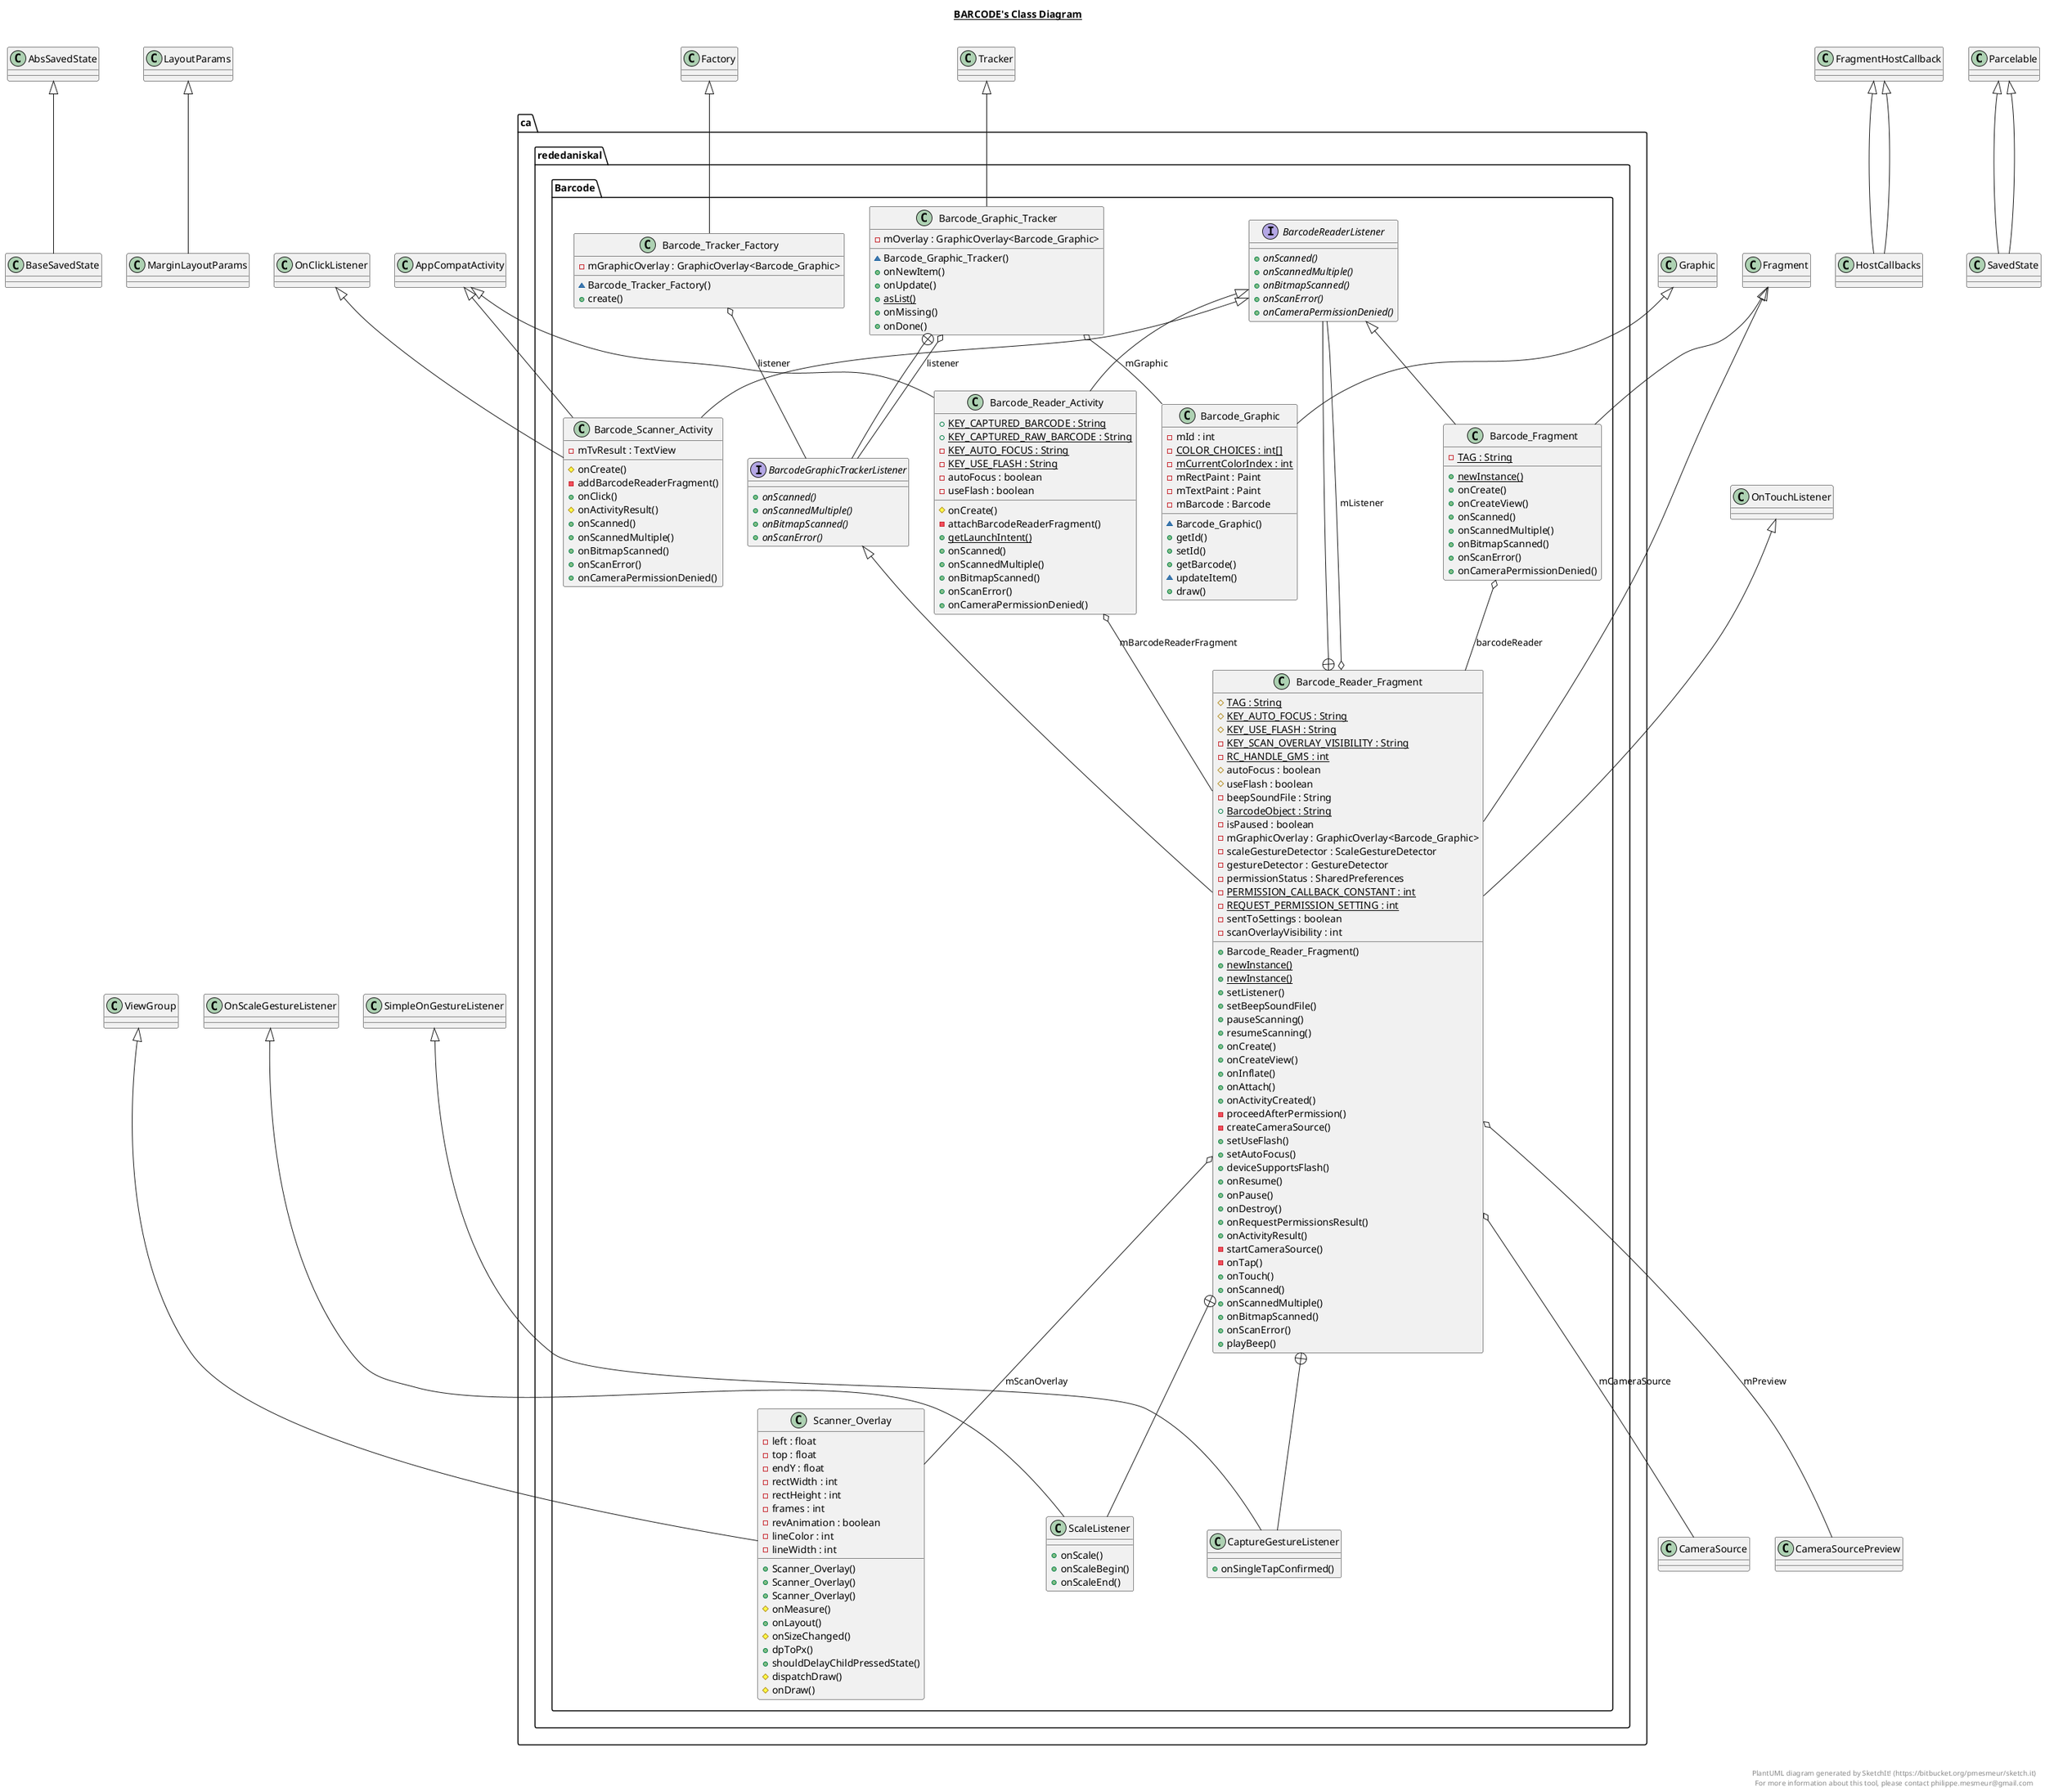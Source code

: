 @startuml

title __BARCODE's Class Diagram__\n

  package ca.rededaniskal {
    package ca.rededaniskal.Barcode {
      class Barcode_Fragment {
          {static} - TAG : String
          {static} + newInstance()
          + onCreate()
          + onCreateView()
          + onScanned()
          + onScannedMultiple()
          + onBitmapScanned()
          + onScanError()
          + onCameraPermissionDenied()
      }
    }
  }
  

  package ca.rededaniskal {
    package ca.rededaniskal.Barcode {
      class Barcode_Graphic {
          - mId : int
          {static} - COLOR_CHOICES : int[]
          {static} - mCurrentColorIndex : int
          - mRectPaint : Paint
          - mTextPaint : Paint
          - mBarcode : Barcode
          ~ Barcode_Graphic()
          + getId()
          + setId()
          + getBarcode()
          ~ updateItem()
          + draw()
      }
    }
  }
  

  package ca.rededaniskal {
    package ca.rededaniskal.Barcode {
      class Barcode_Graphic_Tracker {
          - mOverlay : GraphicOverlay<Barcode_Graphic>
          ~ Barcode_Graphic_Tracker()
          + onNewItem()
          + onUpdate()
          {static} + asList()
          + onMissing()
          + onDone()
      }
    }
  }
  

  package ca.rededaniskal {
    package ca.rededaniskal.Barcode {
      interface BarcodeGraphicTrackerListener {
          {abstract} + onScanned()
          {abstract} + onScannedMultiple()
          {abstract} + onBitmapScanned()
          {abstract} + onScanError()
      }
    }
  }
  

  package ca.rededaniskal {
    package ca.rededaniskal.Barcode {
      class Barcode_Reader_Activity {
          {static} + KEY_CAPTURED_BARCODE : String
          {static} + KEY_CAPTURED_RAW_BARCODE : String
          {static} - KEY_AUTO_FOCUS : String
          {static} - KEY_USE_FLASH : String
          - autoFocus : boolean
          - useFlash : boolean
          # onCreate()
          - attachBarcodeReaderFragment()
          {static} + getLaunchIntent()
          + onScanned()
          + onScannedMultiple()
          + onBitmapScanned()
          + onScanError()
          + onCameraPermissionDenied()
      }
    }
  }
  

  package ca.rededaniskal {
    package ca.rededaniskal.Barcode {
      class Barcode_Reader_Fragment {
          {static} # TAG : String
          {static} # KEY_AUTO_FOCUS : String
          {static} # KEY_USE_FLASH : String
          {static} - KEY_SCAN_OVERLAY_VISIBILITY : String
          {static} - RC_HANDLE_GMS : int
          # autoFocus : boolean
          # useFlash : boolean
          - beepSoundFile : String
          {static} + BarcodeObject : String
          - isPaused : boolean
          - mGraphicOverlay : GraphicOverlay<Barcode_Graphic>
          - scaleGestureDetector : ScaleGestureDetector
          - gestureDetector : GestureDetector
          - permissionStatus : SharedPreferences
          {static} - PERMISSION_CALLBACK_CONSTANT : int
          {static} - REQUEST_PERMISSION_SETTING : int
          - sentToSettings : boolean
          - scanOverlayVisibility : int
          + Barcode_Reader_Fragment()
          {static} + newInstance()
          {static} + newInstance()
          + setListener()
          + setBeepSoundFile()
          + pauseScanning()
          + resumeScanning()
          + onCreate()
          + onCreateView()
          + onInflate()
          + onAttach()
          + onActivityCreated()
          - proceedAfterPermission()
          - createCameraSource()
          + setUseFlash()
          + setAutoFocus()
          + deviceSupportsFlash()
          + onResume()
          + onPause()
          + onDestroy()
          + onRequestPermissionsResult()
          + onActivityResult()
          - startCameraSource()
          - onTap()
          + onTouch()
          + onScanned()
          + onScannedMultiple()
          + onBitmapScanned()
          + onScanError()
          + playBeep()
      }
    }
  }
  

  package ca.rededaniskal {
    package ca.rededaniskal.Barcode {
      class CaptureGestureListener {
          + onSingleTapConfirmed()
      }
    }
  }
  

  package ca.rededaniskal {
    package ca.rededaniskal.Barcode {
      class ScaleListener {
          + onScale()
          + onScaleBegin()
          + onScaleEnd()
      }
    }
  }
  

  package ca.rededaniskal {
    package ca.rededaniskal.Barcode {
      interface BarcodeReaderListener {
          {abstract} + onScanned()
          {abstract} + onScannedMultiple()
          {abstract} + onBitmapScanned()
          {abstract} + onScanError()
          {abstract} + onCameraPermissionDenied()
      }
    }
  }
  

  package ca.rededaniskal {
    package ca.rededaniskal.Barcode {
      class Barcode_Scanner_Activity {
          - mTvResult : TextView
          # onCreate()
          - addBarcodeReaderFragment()
          + onClick()
          # onActivityResult()
          + onScanned()
          + onScannedMultiple()
          + onBitmapScanned()
          + onScanError()
          + onCameraPermissionDenied()
      }
    }
  }
  

  package ca.rededaniskal {
    package ca.rededaniskal.Barcode {
      class Barcode_Tracker_Factory {
          - mGraphicOverlay : GraphicOverlay<Barcode_Graphic>
          ~ Barcode_Tracker_Factory()
          + create()
      }
    }
  }
  

  package ca.rededaniskal {
    package ca.rededaniskal.Barcode {
      class Scanner_Overlay {
          - left : float
          - top : float
          - endY : float
          - rectWidth : int
          - rectHeight : int
          - frames : int
          - revAnimation : boolean
          - lineColor : int
          - lineWidth : int
          + Scanner_Overlay()
          + Scanner_Overlay()
          + Scanner_Overlay()
          # onMeasure()
          + onLayout()
          # onSizeChanged()
          + dpToPx()
          + shouldDelayChildPressedState()
          # dispatchDraw()
          # onDraw()
      }
    }
  }
  

  Barcode_Fragment -up-|> BarcodeReaderListener
  Barcode_Fragment -up-|> Fragment
  Barcode_Fragment o-- Barcode_Reader_Fragment : barcodeReader
  SavedState -up-|> Parcelable
  Barcode_Graphic -up-|> Graphic
  Barcode_Graphic_Tracker -up-|> Tracker
  Barcode_Graphic_Tracker o-- Barcode_Graphic : mGraphic
  Barcode_Graphic_Tracker o-- BarcodeGraphicTrackerListener : listener
  Barcode_Graphic_Tracker +-down- BarcodeGraphicTrackerListener
  Barcode_Reader_Activity -up-|> BarcodeReaderListener
  Barcode_Reader_Activity -up-|> AppCompatActivity
  Barcode_Reader_Activity o-- Barcode_Reader_Fragment : mBarcodeReaderFragment
  HostCallbacks -up-|> FragmentHostCallback
  Barcode_Reader_Fragment -up-|> OnTouchListener
  Barcode_Reader_Fragment -up-|> BarcodeGraphicTrackerListener
  Barcode_Reader_Fragment -up-|> Fragment
  Barcode_Reader_Fragment o-- CameraSource : mCameraSource
  Barcode_Reader_Fragment o-- CameraSourcePreview : mPreview
  Barcode_Reader_Fragment o-- BarcodeReaderListener : mListener
  Barcode_Reader_Fragment o-- Scanner_Overlay : mScanOverlay
  Barcode_Reader_Fragment +-down- CaptureGestureListener
  Barcode_Reader_Fragment +-down- ScaleListener
  Barcode_Reader_Fragment +-down- BarcodeReaderListener
  CaptureGestureListener -up-|> SimpleOnGestureListener
  ScaleListener -up-|> OnScaleGestureListener
  SavedState -up-|> Parcelable
  Barcode_Scanner_Activity -up-|> OnClickListener
  Barcode_Scanner_Activity -up-|> BarcodeReaderListener
  Barcode_Scanner_Activity -up-|> AppCompatActivity
  HostCallbacks -up-|> FragmentHostCallback
  Barcode_Tracker_Factory -up-|> Factory
  Barcode_Tracker_Factory o-- BarcodeGraphicTrackerListener : listener
  Scanner_Overlay -up-|> ViewGroup
  MarginLayoutParams -up-|> LayoutParams
  BaseSavedState -up-|> AbsSavedState


right footer


PlantUML diagram generated by SketchIt! (https://bitbucket.org/pmesmeur/sketch.it)
For more information about this tool, please contact philippe.mesmeur@gmail.com
endfooter

@enduml
